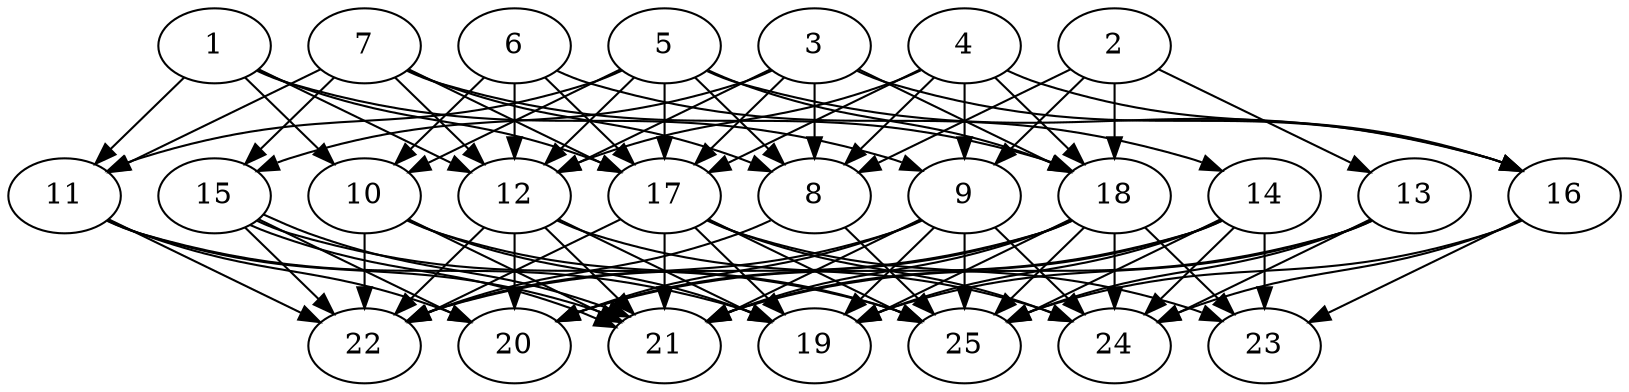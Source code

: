 // DAG automatically generated by daggen at Thu Oct  3 14:00:39 2019
// ./daggen --dot -n 25 --ccr 0.5 --fat 0.7 --regular 0.7 --density 0.9 --mindata 5242880 --maxdata 52428800 
digraph G {
  1 [size="18124800", alpha="0.03", expect_size="9062400"] 
  1 -> 9 [size ="9062400"]
  1 -> 10 [size ="9062400"]
  1 -> 11 [size ="9062400"]
  1 -> 12 [size ="9062400"]
  1 -> 17 [size ="9062400"]
  2 [size="43442176", alpha="0.03", expect_size="21721088"] 
  2 -> 8 [size ="21721088"]
  2 -> 9 [size ="21721088"]
  2 -> 13 [size ="21721088"]
  2 -> 18 [size ="21721088"]
  3 [size="13436928", alpha="0.18", expect_size="6718464"] 
  3 -> 8 [size ="6718464"]
  3 -> 12 [size ="6718464"]
  3 -> 15 [size ="6718464"]
  3 -> 16 [size ="6718464"]
  3 -> 17 [size ="6718464"]
  3 -> 18 [size ="6718464"]
  4 [size="75433984", alpha="0.07", expect_size="37716992"] 
  4 -> 8 [size ="37716992"]
  4 -> 9 [size ="37716992"]
  4 -> 12 [size ="37716992"]
  4 -> 16 [size ="37716992"]
  4 -> 17 [size ="37716992"]
  4 -> 18 [size ="37716992"]
  5 [size="102830080", alpha="0.13", expect_size="51415040"] 
  5 -> 8 [size ="51415040"]
  5 -> 10 [size ="51415040"]
  5 -> 11 [size ="51415040"]
  5 -> 12 [size ="51415040"]
  5 -> 16 [size ="51415040"]
  5 -> 17 [size ="51415040"]
  5 -> 18 [size ="51415040"]
  6 [size="104542208", alpha="0.05", expect_size="52271104"] 
  6 -> 10 [size ="52271104"]
  6 -> 12 [size ="52271104"]
  6 -> 14 [size ="52271104"]
  6 -> 17 [size ="52271104"]
  7 [size="38944768", alpha="0.13", expect_size="19472384"] 
  7 -> 8 [size ="19472384"]
  7 -> 11 [size ="19472384"]
  7 -> 12 [size ="19472384"]
  7 -> 15 [size ="19472384"]
  7 -> 17 [size ="19472384"]
  7 -> 18 [size ="19472384"]
  8 [size="104468480", alpha="0.02", expect_size="52234240"] 
  8 -> 22 [size ="52234240"]
  8 -> 25 [size ="52234240"]
  9 [size="66740224", alpha="0.13", expect_size="33370112"] 
  9 -> 19 [size ="33370112"]
  9 -> 20 [size ="33370112"]
  9 -> 21 [size ="33370112"]
  9 -> 22 [size ="33370112"]
  9 -> 24 [size ="33370112"]
  9 -> 25 [size ="33370112"]
  10 [size="25833472", alpha="0.12", expect_size="12916736"] 
  10 -> 19 [size ="12916736"]
  10 -> 21 [size ="12916736"]
  10 -> 22 [size ="12916736"]
  10 -> 25 [size ="12916736"]
  11 [size="39464960", alpha="0.13", expect_size="19732480"] 
  11 -> 19 [size ="19732480"]
  11 -> 20 [size ="19732480"]
  11 -> 21 [size ="19732480"]
  11 -> 22 [size ="19732480"]
  12 [size="52408320", alpha="0.06", expect_size="26204160"] 
  12 -> 19 [size ="26204160"]
  12 -> 20 [size ="26204160"]
  12 -> 21 [size ="26204160"]
  12 -> 22 [size ="26204160"]
  12 -> 24 [size ="26204160"]
  13 [size="66830336", alpha="0.19", expect_size="33415168"] 
  13 -> 19 [size ="33415168"]
  13 -> 21 [size ="33415168"]
  13 -> 24 [size ="33415168"]
  13 -> 25 [size ="33415168"]
  14 [size="56000512", alpha="0.02", expect_size="28000256"] 
  14 -> 19 [size ="28000256"]
  14 -> 20 [size ="28000256"]
  14 -> 21 [size ="28000256"]
  14 -> 23 [size ="28000256"]
  14 -> 24 [size ="28000256"]
  14 -> 25 [size ="28000256"]
  15 [size="87918592", alpha="0.19", expect_size="43959296"] 
  15 -> 20 [size ="43959296"]
  15 -> 21 [size ="43959296"]
  15 -> 21 [size ="43959296"]
  15 -> 22 [size ="43959296"]
  15 -> 25 [size ="43959296"]
  16 [size="56936448", alpha="0.12", expect_size="28468224"] 
  16 -> 23 [size ="28468224"]
  16 -> 24 [size ="28468224"]
  16 -> 25 [size ="28468224"]
  17 [size="78217216", alpha="0.13", expect_size="39108608"] 
  17 -> 19 [size ="39108608"]
  17 -> 21 [size ="39108608"]
  17 -> 22 [size ="39108608"]
  17 -> 23 [size ="39108608"]
  17 -> 24 [size ="39108608"]
  17 -> 25 [size ="39108608"]
  18 [size="44947456", alpha="0.08", expect_size="22473728"] 
  18 -> 19 [size ="22473728"]
  18 -> 20 [size ="22473728"]
  18 -> 21 [size ="22473728"]
  18 -> 22 [size ="22473728"]
  18 -> 23 [size ="22473728"]
  18 -> 24 [size ="22473728"]
  18 -> 25 [size ="22473728"]
  19 [size="55203840", alpha="0.14", expect_size="27601920"] 
  20 [size="22583296", alpha="0.03", expect_size="11291648"] 
  21 [size="76894208", alpha="0.14", expect_size="38447104"] 
  22 [size="42860544", alpha="0.12", expect_size="21430272"] 
  23 [size="69933056", alpha="0.11", expect_size="34966528"] 
  24 [size="63332352", alpha="0.03", expect_size="31666176"] 
  25 [size="71346176", alpha="0.15", expect_size="35673088"] 
}
